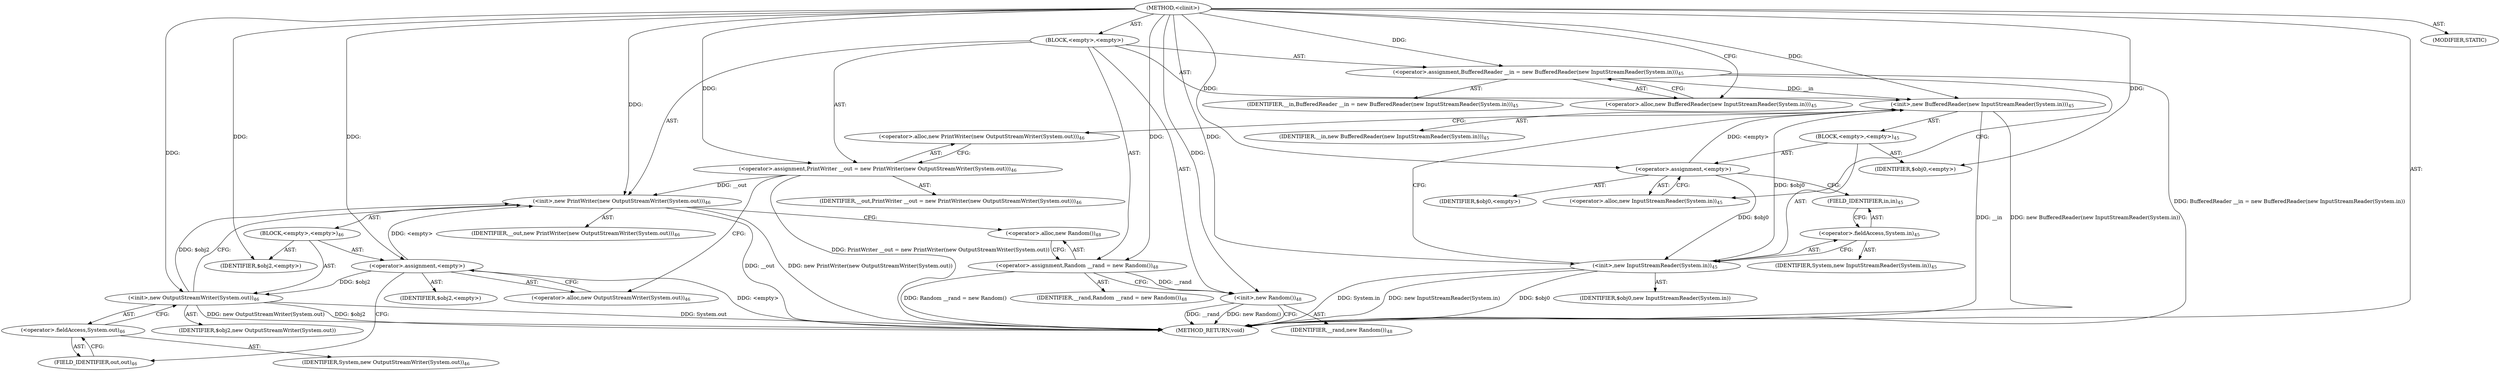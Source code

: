 digraph "&lt;clinit&gt;" {  
"347" [label = <(METHOD,&lt;clinit&gt;)> ]
"348" [label = <(BLOCK,&lt;empty&gt;,&lt;empty&gt;)> ]
"349" [label = <(&lt;operator&gt;.assignment,BufferedReader __in = new BufferedReader(new InputStreamReader(System.in)))<SUB>45</SUB>> ]
"350" [label = <(IDENTIFIER,__in,BufferedReader __in = new BufferedReader(new InputStreamReader(System.in)))<SUB>45</SUB>> ]
"351" [label = <(&lt;operator&gt;.alloc,new BufferedReader(new InputStreamReader(System.in)))<SUB>45</SUB>> ]
"352" [label = <(&lt;init&gt;,new BufferedReader(new InputStreamReader(System.in)))<SUB>45</SUB>> ]
"3" [label = <(IDENTIFIER,__in,new BufferedReader(new InputStreamReader(System.in)))<SUB>45</SUB>> ]
"353" [label = <(BLOCK,&lt;empty&gt;,&lt;empty&gt;)<SUB>45</SUB>> ]
"354" [label = <(&lt;operator&gt;.assignment,&lt;empty&gt;)> ]
"355" [label = <(IDENTIFIER,$obj0,&lt;empty&gt;)> ]
"356" [label = <(&lt;operator&gt;.alloc,new InputStreamReader(System.in))<SUB>45</SUB>> ]
"357" [label = <(&lt;init&gt;,new InputStreamReader(System.in))<SUB>45</SUB>> ]
"358" [label = <(IDENTIFIER,$obj0,new InputStreamReader(System.in))> ]
"359" [label = <(&lt;operator&gt;.fieldAccess,System.in)<SUB>45</SUB>> ]
"360" [label = <(IDENTIFIER,System,new InputStreamReader(System.in))<SUB>45</SUB>> ]
"361" [label = <(FIELD_IDENTIFIER,in,in)<SUB>45</SUB>> ]
"362" [label = <(IDENTIFIER,$obj0,&lt;empty&gt;)> ]
"363" [label = <(&lt;operator&gt;.assignment,PrintWriter __out = new PrintWriter(new OutputStreamWriter(System.out)))<SUB>46</SUB>> ]
"364" [label = <(IDENTIFIER,__out,PrintWriter __out = new PrintWriter(new OutputStreamWriter(System.out)))<SUB>46</SUB>> ]
"365" [label = <(&lt;operator&gt;.alloc,new PrintWriter(new OutputStreamWriter(System.out)))<SUB>46</SUB>> ]
"366" [label = <(&lt;init&gt;,new PrintWriter(new OutputStreamWriter(System.out)))<SUB>46</SUB>> ]
"5" [label = <(IDENTIFIER,__out,new PrintWriter(new OutputStreamWriter(System.out)))<SUB>46</SUB>> ]
"367" [label = <(BLOCK,&lt;empty&gt;,&lt;empty&gt;)<SUB>46</SUB>> ]
"368" [label = <(&lt;operator&gt;.assignment,&lt;empty&gt;)> ]
"369" [label = <(IDENTIFIER,$obj2,&lt;empty&gt;)> ]
"370" [label = <(&lt;operator&gt;.alloc,new OutputStreamWriter(System.out))<SUB>46</SUB>> ]
"371" [label = <(&lt;init&gt;,new OutputStreamWriter(System.out))<SUB>46</SUB>> ]
"372" [label = <(IDENTIFIER,$obj2,new OutputStreamWriter(System.out))> ]
"373" [label = <(&lt;operator&gt;.fieldAccess,System.out)<SUB>46</SUB>> ]
"374" [label = <(IDENTIFIER,System,new OutputStreamWriter(System.out))<SUB>46</SUB>> ]
"375" [label = <(FIELD_IDENTIFIER,out,out)<SUB>46</SUB>> ]
"376" [label = <(IDENTIFIER,$obj2,&lt;empty&gt;)> ]
"377" [label = <(&lt;operator&gt;.assignment,Random __rand = new Random())<SUB>48</SUB>> ]
"378" [label = <(IDENTIFIER,__rand,Random __rand = new Random())<SUB>48</SUB>> ]
"379" [label = <(&lt;operator&gt;.alloc,new Random())<SUB>48</SUB>> ]
"380" [label = <(&lt;init&gt;,new Random())<SUB>48</SUB>> ]
"7" [label = <(IDENTIFIER,__rand,new Random())<SUB>48</SUB>> ]
"381" [label = <(MODIFIER,STATIC)> ]
"382" [label = <(METHOD_RETURN,void)> ]
  "347" -> "348"  [ label = "AST: "] 
  "347" -> "381"  [ label = "AST: "] 
  "347" -> "382"  [ label = "AST: "] 
  "348" -> "349"  [ label = "AST: "] 
  "348" -> "352"  [ label = "AST: "] 
  "348" -> "363"  [ label = "AST: "] 
  "348" -> "366"  [ label = "AST: "] 
  "348" -> "377"  [ label = "AST: "] 
  "348" -> "380"  [ label = "AST: "] 
  "349" -> "350"  [ label = "AST: "] 
  "349" -> "351"  [ label = "AST: "] 
  "352" -> "3"  [ label = "AST: "] 
  "352" -> "353"  [ label = "AST: "] 
  "353" -> "354"  [ label = "AST: "] 
  "353" -> "357"  [ label = "AST: "] 
  "353" -> "362"  [ label = "AST: "] 
  "354" -> "355"  [ label = "AST: "] 
  "354" -> "356"  [ label = "AST: "] 
  "357" -> "358"  [ label = "AST: "] 
  "357" -> "359"  [ label = "AST: "] 
  "359" -> "360"  [ label = "AST: "] 
  "359" -> "361"  [ label = "AST: "] 
  "363" -> "364"  [ label = "AST: "] 
  "363" -> "365"  [ label = "AST: "] 
  "366" -> "5"  [ label = "AST: "] 
  "366" -> "367"  [ label = "AST: "] 
  "367" -> "368"  [ label = "AST: "] 
  "367" -> "371"  [ label = "AST: "] 
  "367" -> "376"  [ label = "AST: "] 
  "368" -> "369"  [ label = "AST: "] 
  "368" -> "370"  [ label = "AST: "] 
  "371" -> "372"  [ label = "AST: "] 
  "371" -> "373"  [ label = "AST: "] 
  "373" -> "374"  [ label = "AST: "] 
  "373" -> "375"  [ label = "AST: "] 
  "377" -> "378"  [ label = "AST: "] 
  "377" -> "379"  [ label = "AST: "] 
  "380" -> "7"  [ label = "AST: "] 
  "349" -> "356"  [ label = "CFG: "] 
  "352" -> "365"  [ label = "CFG: "] 
  "363" -> "370"  [ label = "CFG: "] 
  "366" -> "379"  [ label = "CFG: "] 
  "377" -> "380"  [ label = "CFG: "] 
  "380" -> "382"  [ label = "CFG: "] 
  "351" -> "349"  [ label = "CFG: "] 
  "365" -> "363"  [ label = "CFG: "] 
  "379" -> "377"  [ label = "CFG: "] 
  "354" -> "361"  [ label = "CFG: "] 
  "357" -> "352"  [ label = "CFG: "] 
  "368" -> "375"  [ label = "CFG: "] 
  "371" -> "366"  [ label = "CFG: "] 
  "356" -> "354"  [ label = "CFG: "] 
  "359" -> "357"  [ label = "CFG: "] 
  "370" -> "368"  [ label = "CFG: "] 
  "373" -> "371"  [ label = "CFG: "] 
  "361" -> "359"  [ label = "CFG: "] 
  "375" -> "373"  [ label = "CFG: "] 
  "347" -> "351"  [ label = "CFG: "] 
  "349" -> "382"  [ label = "DDG: BufferedReader __in = new BufferedReader(new InputStreamReader(System.in))"] 
  "352" -> "382"  [ label = "DDG: __in"] 
  "357" -> "382"  [ label = "DDG: $obj0"] 
  "357" -> "382"  [ label = "DDG: System.in"] 
  "357" -> "382"  [ label = "DDG: new InputStreamReader(System.in)"] 
  "352" -> "382"  [ label = "DDG: new BufferedReader(new InputStreamReader(System.in))"] 
  "363" -> "382"  [ label = "DDG: PrintWriter __out = new PrintWriter(new OutputStreamWriter(System.out))"] 
  "366" -> "382"  [ label = "DDG: __out"] 
  "368" -> "382"  [ label = "DDG: &lt;empty&gt;"] 
  "371" -> "382"  [ label = "DDG: $obj2"] 
  "371" -> "382"  [ label = "DDG: System.out"] 
  "371" -> "382"  [ label = "DDG: new OutputStreamWriter(System.out)"] 
  "366" -> "382"  [ label = "DDG: new PrintWriter(new OutputStreamWriter(System.out))"] 
  "377" -> "382"  [ label = "DDG: Random __rand = new Random()"] 
  "380" -> "382"  [ label = "DDG: __rand"] 
  "380" -> "382"  [ label = "DDG: new Random()"] 
  "347" -> "349"  [ label = "DDG: "] 
  "347" -> "363"  [ label = "DDG: "] 
  "347" -> "377"  [ label = "DDG: "] 
  "349" -> "352"  [ label = "DDG: __in"] 
  "347" -> "352"  [ label = "DDG: "] 
  "354" -> "352"  [ label = "DDG: &lt;empty&gt;"] 
  "357" -> "352"  [ label = "DDG: $obj0"] 
  "363" -> "366"  [ label = "DDG: __out"] 
  "347" -> "366"  [ label = "DDG: "] 
  "368" -> "366"  [ label = "DDG: &lt;empty&gt;"] 
  "371" -> "366"  [ label = "DDG: $obj2"] 
  "377" -> "380"  [ label = "DDG: __rand"] 
  "347" -> "380"  [ label = "DDG: "] 
  "347" -> "354"  [ label = "DDG: "] 
  "347" -> "362"  [ label = "DDG: "] 
  "347" -> "368"  [ label = "DDG: "] 
  "347" -> "376"  [ label = "DDG: "] 
  "354" -> "357"  [ label = "DDG: $obj0"] 
  "347" -> "357"  [ label = "DDG: "] 
  "368" -> "371"  [ label = "DDG: $obj2"] 
  "347" -> "371"  [ label = "DDG: "] 
}
